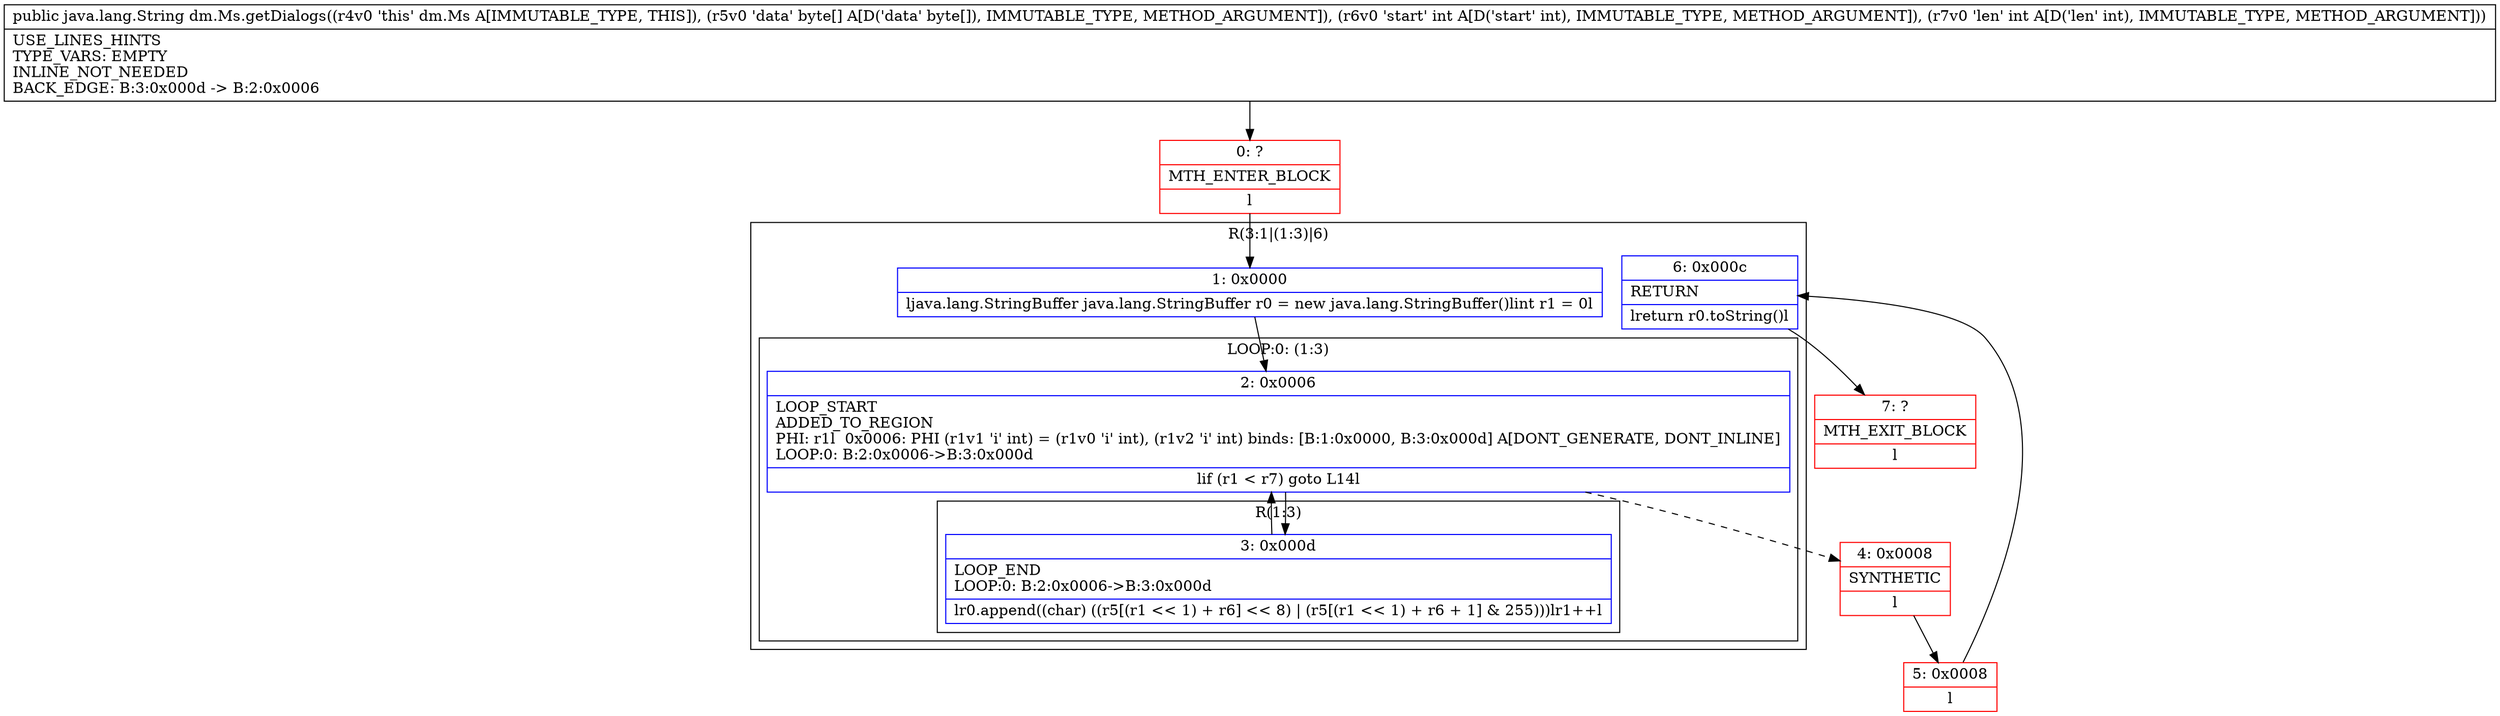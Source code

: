 digraph "CFG fordm.Ms.getDialogs([BII)Ljava\/lang\/String;" {
subgraph cluster_Region_1443087500 {
label = "R(3:1|(1:3)|6)";
node [shape=record,color=blue];
Node_1 [shape=record,label="{1\:\ 0x0000|ljava.lang.StringBuffer java.lang.StringBuffer r0 = new java.lang.StringBuffer()lint r1 = 0l}"];
subgraph cluster_LoopRegion_1071787799 {
label = "LOOP:0: (1:3)";
node [shape=record,color=blue];
Node_2 [shape=record,label="{2\:\ 0x0006|LOOP_START\lADDED_TO_REGION\lPHI: r1l  0x0006: PHI (r1v1 'i' int) = (r1v0 'i' int), (r1v2 'i' int) binds: [B:1:0x0000, B:3:0x000d] A[DONT_GENERATE, DONT_INLINE]\lLOOP:0: B:2:0x0006\-\>B:3:0x000d\l|lif (r1 \< r7) goto L14l}"];
subgraph cluster_Region_589830712 {
label = "R(1:3)";
node [shape=record,color=blue];
Node_3 [shape=record,label="{3\:\ 0x000d|LOOP_END\lLOOP:0: B:2:0x0006\-\>B:3:0x000d\l|lr0.append((char) ((r5[(r1 \<\< 1) + r6] \<\< 8) \| (r5[(r1 \<\< 1) + r6 + 1] & 255)))lr1++l}"];
}
}
Node_6 [shape=record,label="{6\:\ 0x000c|RETURN\l|lreturn r0.toString()l}"];
}
Node_0 [shape=record,color=red,label="{0\:\ ?|MTH_ENTER_BLOCK\l|l}"];
Node_4 [shape=record,color=red,label="{4\:\ 0x0008|SYNTHETIC\l|l}"];
Node_5 [shape=record,color=red,label="{5\:\ 0x0008|l}"];
Node_7 [shape=record,color=red,label="{7\:\ ?|MTH_EXIT_BLOCK\l|l}"];
MethodNode[shape=record,label="{public java.lang.String dm.Ms.getDialogs((r4v0 'this' dm.Ms A[IMMUTABLE_TYPE, THIS]), (r5v0 'data' byte[] A[D('data' byte[]), IMMUTABLE_TYPE, METHOD_ARGUMENT]), (r6v0 'start' int A[D('start' int), IMMUTABLE_TYPE, METHOD_ARGUMENT]), (r7v0 'len' int A[D('len' int), IMMUTABLE_TYPE, METHOD_ARGUMENT]))  | USE_LINES_HINTS\lTYPE_VARS: EMPTY\lINLINE_NOT_NEEDED\lBACK_EDGE: B:3:0x000d \-\> B:2:0x0006\l}"];
MethodNode -> Node_0;
Node_1 -> Node_2;
Node_2 -> Node_3;
Node_2 -> Node_4[style=dashed];
Node_3 -> Node_2;
Node_6 -> Node_7;
Node_0 -> Node_1;
Node_4 -> Node_5;
Node_5 -> Node_6;
}

